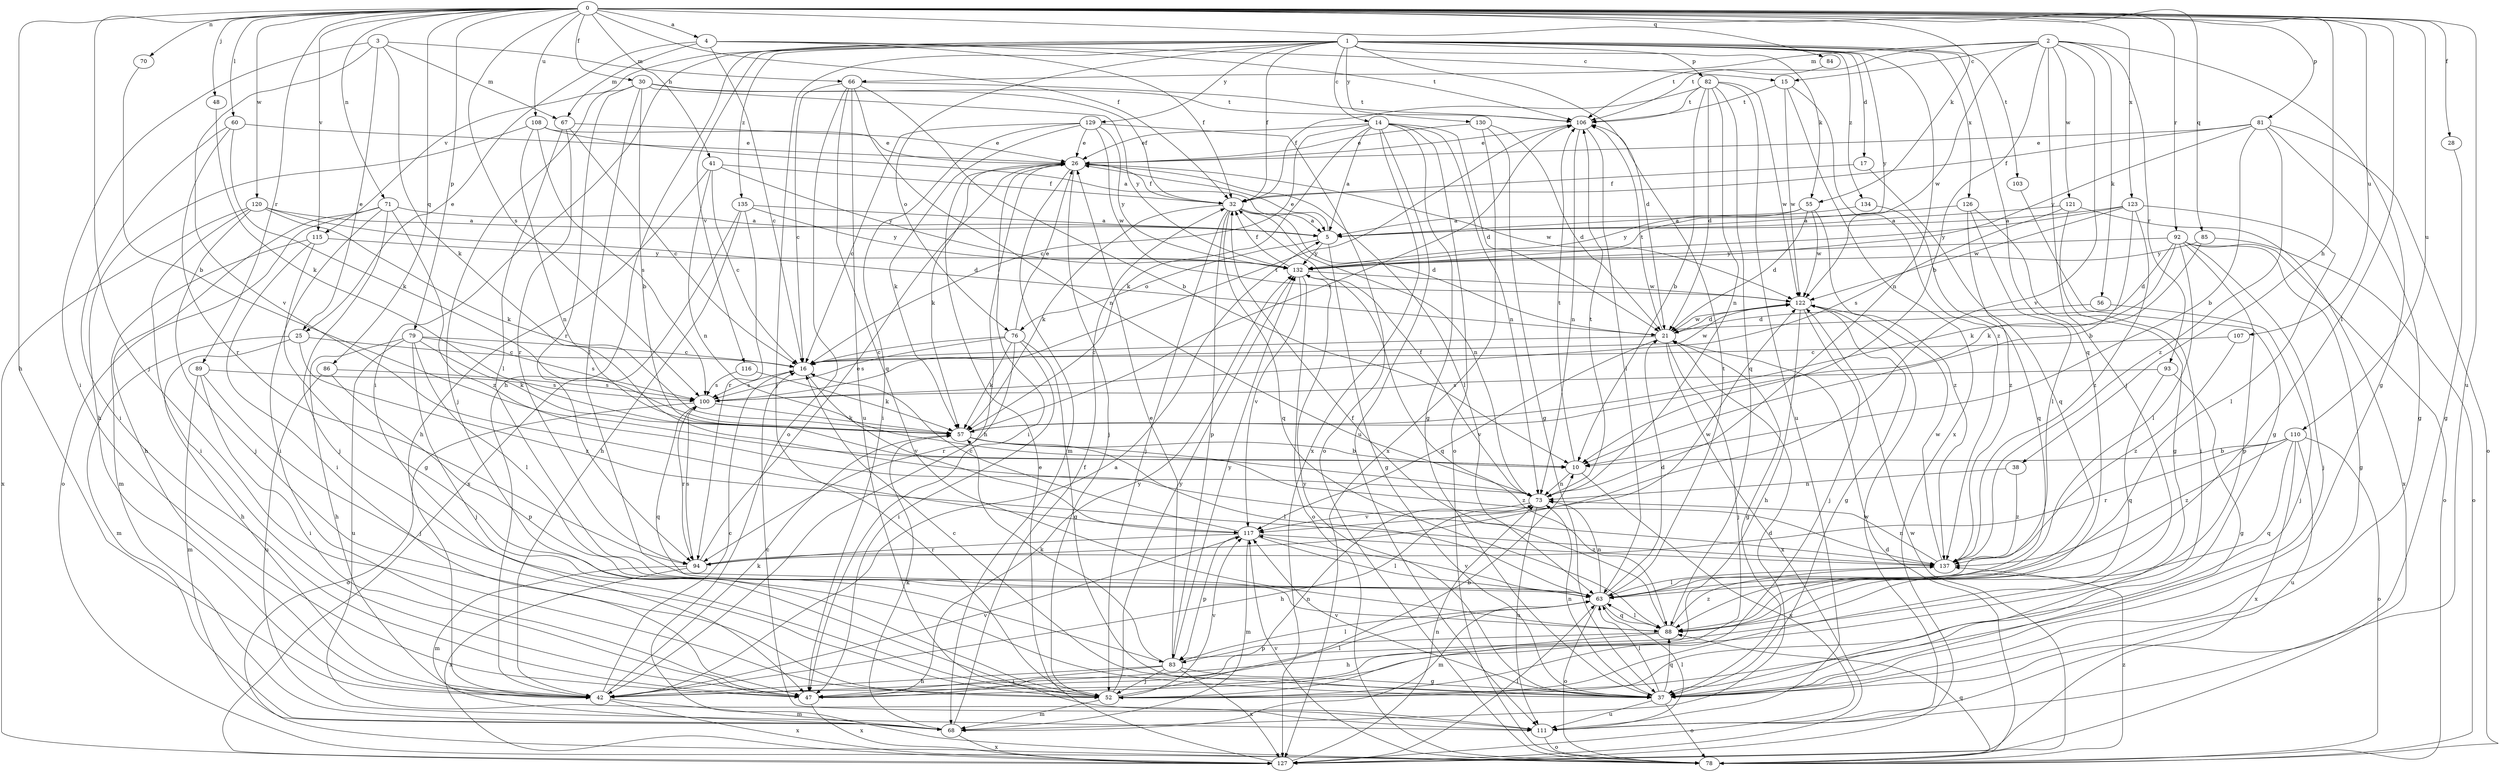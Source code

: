 strict digraph  {
0;
1;
2;
3;
4;
5;
10;
14;
15;
16;
17;
21;
25;
26;
28;
30;
32;
37;
38;
41;
42;
47;
48;
52;
55;
56;
57;
60;
63;
66;
67;
68;
70;
71;
73;
76;
78;
79;
81;
82;
83;
84;
85;
86;
88;
89;
92;
93;
94;
100;
103;
106;
107;
108;
110;
111;
115;
116;
117;
120;
121;
122;
123;
126;
127;
129;
130;
132;
134;
135;
137;
0 -> 4  [label=a];
0 -> 28  [label=f];
0 -> 30  [label=f];
0 -> 32  [label=f];
0 -> 38  [label=h];
0 -> 41  [label=h];
0 -> 42  [label=h];
0 -> 48  [label=j];
0 -> 52  [label=j];
0 -> 55  [label=k];
0 -> 60  [label=l];
0 -> 63  [label=l];
0 -> 70  [label=n];
0 -> 71  [label=n];
0 -> 79  [label=p];
0 -> 81  [label=p];
0 -> 84  [label=q];
0 -> 85  [label=q];
0 -> 86  [label=q];
0 -> 89  [label=r];
0 -> 92  [label=r];
0 -> 100  [label=s];
0 -> 107  [label=u];
0 -> 108  [label=u];
0 -> 110  [label=u];
0 -> 111  [label=u];
0 -> 115  [label=v];
0 -> 120  [label=w];
0 -> 123  [label=x];
1 -> 14  [label=c];
1 -> 17  [label=d];
1 -> 21  [label=d];
1 -> 32  [label=f];
1 -> 42  [label=h];
1 -> 47  [label=i];
1 -> 52  [label=j];
1 -> 55  [label=k];
1 -> 73  [label=n];
1 -> 76  [label=o];
1 -> 82  [label=p];
1 -> 88  [label=q];
1 -> 103  [label=t];
1 -> 115  [label=v];
1 -> 116  [label=v];
1 -> 126  [label=x];
1 -> 129  [label=y];
1 -> 130  [label=y];
1 -> 132  [label=y];
1 -> 134  [label=z];
1 -> 135  [label=z];
2 -> 10  [label=b];
2 -> 15  [label=c];
2 -> 37  [label=g];
2 -> 52  [label=j];
2 -> 56  [label=k];
2 -> 66  [label=m];
2 -> 93  [label=r];
2 -> 106  [label=t];
2 -> 117  [label=v];
2 -> 121  [label=w];
2 -> 122  [label=w];
3 -> 25  [label=e];
3 -> 47  [label=i];
3 -> 57  [label=k];
3 -> 66  [label=m];
3 -> 67  [label=m];
3 -> 117  [label=v];
4 -> 15  [label=c];
4 -> 16  [label=c];
4 -> 25  [label=e];
4 -> 32  [label=f];
4 -> 67  [label=m];
4 -> 106  [label=t];
5 -> 26  [label=e];
5 -> 37  [label=g];
5 -> 76  [label=o];
5 -> 132  [label=y];
10 -> 73  [label=n];
10 -> 106  [label=t];
10 -> 127  [label=x];
14 -> 5  [label=a];
14 -> 16  [label=c];
14 -> 21  [label=d];
14 -> 26  [label=e];
14 -> 37  [label=g];
14 -> 57  [label=k];
14 -> 73  [label=n];
14 -> 78  [label=o];
14 -> 111  [label=u];
14 -> 127  [label=x];
15 -> 106  [label=t];
15 -> 122  [label=w];
15 -> 127  [label=x];
15 -> 137  [label=z];
16 -> 100  [label=s];
16 -> 117  [label=v];
16 -> 122  [label=w];
17 -> 32  [label=f];
17 -> 88  [label=q];
21 -> 16  [label=c];
21 -> 37  [label=g];
21 -> 52  [label=j];
21 -> 106  [label=t];
21 -> 117  [label=v];
21 -> 122  [label=w];
21 -> 127  [label=x];
25 -> 16  [label=c];
25 -> 42  [label=h];
25 -> 68  [label=m];
25 -> 137  [label=z];
26 -> 32  [label=f];
26 -> 42  [label=h];
26 -> 47  [label=i];
26 -> 52  [label=j];
26 -> 57  [label=k];
26 -> 63  [label=l];
26 -> 68  [label=m];
26 -> 122  [label=w];
28 -> 37  [label=g];
30 -> 10  [label=b];
30 -> 32  [label=f];
30 -> 52  [label=j];
30 -> 63  [label=l];
30 -> 94  [label=r];
30 -> 106  [label=t];
30 -> 132  [label=y];
32 -> 5  [label=a];
32 -> 21  [label=d];
32 -> 52  [label=j];
32 -> 57  [label=k];
32 -> 73  [label=n];
32 -> 83  [label=p];
32 -> 88  [label=q];
37 -> 16  [label=c];
37 -> 63  [label=l];
37 -> 73  [label=n];
37 -> 78  [label=o];
37 -> 88  [label=q];
37 -> 111  [label=u];
37 -> 117  [label=v];
37 -> 132  [label=y];
38 -> 73  [label=n];
38 -> 137  [label=z];
41 -> 16  [label=c];
41 -> 32  [label=f];
41 -> 42  [label=h];
41 -> 73  [label=n];
41 -> 132  [label=y];
42 -> 5  [label=a];
42 -> 16  [label=c];
42 -> 57  [label=k];
42 -> 68  [label=m];
42 -> 117  [label=v];
42 -> 127  [label=x];
47 -> 63  [label=l];
47 -> 73  [label=n];
47 -> 127  [label=x];
47 -> 132  [label=y];
48 -> 57  [label=k];
52 -> 10  [label=b];
52 -> 68  [label=m];
52 -> 117  [label=v];
52 -> 132  [label=y];
55 -> 5  [label=a];
55 -> 21  [label=d];
55 -> 122  [label=w];
55 -> 132  [label=y];
55 -> 137  [label=z];
56 -> 21  [label=d];
56 -> 52  [label=j];
57 -> 10  [label=b];
57 -> 63  [label=l];
57 -> 106  [label=t];
57 -> 137  [label=z];
60 -> 26  [label=e];
60 -> 47  [label=i];
60 -> 57  [label=k];
60 -> 94  [label=r];
63 -> 21  [label=d];
63 -> 68  [label=m];
63 -> 73  [label=n];
63 -> 78  [label=o];
63 -> 88  [label=q];
63 -> 106  [label=t];
63 -> 117  [label=v];
66 -> 10  [label=b];
66 -> 16  [label=c];
66 -> 73  [label=n];
66 -> 78  [label=o];
66 -> 88  [label=q];
66 -> 106  [label=t];
66 -> 111  [label=u];
67 -> 16  [label=c];
67 -> 26  [label=e];
67 -> 63  [label=l];
67 -> 94  [label=r];
68 -> 21  [label=d];
68 -> 32  [label=f];
68 -> 57  [label=k];
68 -> 127  [label=x];
70 -> 10  [label=b];
71 -> 5  [label=a];
71 -> 42  [label=h];
71 -> 47  [label=i];
71 -> 52  [label=j];
71 -> 78  [label=o];
71 -> 137  [label=z];
73 -> 32  [label=f];
73 -> 42  [label=h];
73 -> 106  [label=t];
73 -> 111  [label=u];
73 -> 117  [label=v];
76 -> 16  [label=c];
76 -> 26  [label=e];
76 -> 37  [label=g];
76 -> 47  [label=i];
76 -> 57  [label=k];
76 -> 94  [label=r];
76 -> 100  [label=s];
78 -> 21  [label=d];
78 -> 88  [label=q];
78 -> 117  [label=v];
78 -> 122  [label=w];
78 -> 137  [label=z];
79 -> 16  [label=c];
79 -> 42  [label=h];
79 -> 52  [label=j];
79 -> 57  [label=k];
79 -> 63  [label=l];
79 -> 100  [label=s];
79 -> 111  [label=u];
81 -> 10  [label=b];
81 -> 26  [label=e];
81 -> 32  [label=f];
81 -> 37  [label=g];
81 -> 78  [label=o];
81 -> 132  [label=y];
81 -> 137  [label=z];
82 -> 10  [label=b];
82 -> 21  [label=d];
82 -> 32  [label=f];
82 -> 73  [label=n];
82 -> 88  [label=q];
82 -> 106  [label=t];
82 -> 111  [label=u];
82 -> 122  [label=w];
83 -> 26  [label=e];
83 -> 37  [label=g];
83 -> 42  [label=h];
83 -> 47  [label=i];
83 -> 52  [label=j];
83 -> 57  [label=k];
83 -> 63  [label=l];
83 -> 127  [label=x];
83 -> 132  [label=y];
84 -> 106  [label=t];
85 -> 57  [label=k];
85 -> 78  [label=o];
85 -> 132  [label=y];
86 -> 83  [label=p];
86 -> 100  [label=s];
86 -> 111  [label=u];
88 -> 32  [label=f];
88 -> 42  [label=h];
88 -> 63  [label=l];
88 -> 83  [label=p];
88 -> 137  [label=z];
89 -> 47  [label=i];
89 -> 52  [label=j];
89 -> 68  [label=m];
89 -> 100  [label=s];
92 -> 21  [label=d];
92 -> 37  [label=g];
92 -> 52  [label=j];
92 -> 57  [label=k];
92 -> 63  [label=l];
92 -> 78  [label=o];
92 -> 83  [label=p];
92 -> 132  [label=y];
93 -> 37  [label=g];
93 -> 88  [label=q];
93 -> 100  [label=s];
94 -> 26  [label=e];
94 -> 68  [label=m];
94 -> 100  [label=s];
94 -> 122  [label=w];
94 -> 127  [label=x];
100 -> 57  [label=k];
100 -> 78  [label=o];
100 -> 88  [label=q];
100 -> 94  [label=r];
100 -> 106  [label=t];
103 -> 37  [label=g];
106 -> 26  [label=e];
106 -> 63  [label=l];
106 -> 73  [label=n];
107 -> 16  [label=c];
107 -> 137  [label=z];
108 -> 5  [label=a];
108 -> 26  [label=e];
108 -> 42  [label=h];
108 -> 73  [label=n];
108 -> 100  [label=s];
110 -> 10  [label=b];
110 -> 78  [label=o];
110 -> 88  [label=q];
110 -> 94  [label=r];
110 -> 111  [label=u];
110 -> 127  [label=x];
110 -> 137  [label=z];
111 -> 16  [label=c];
111 -> 63  [label=l];
111 -> 78  [label=o];
111 -> 122  [label=w];
115 -> 37  [label=g];
115 -> 47  [label=i];
115 -> 68  [label=m];
115 -> 132  [label=y];
116 -> 57  [label=k];
116 -> 100  [label=s];
117 -> 16  [label=c];
117 -> 63  [label=l];
117 -> 68  [label=m];
117 -> 83  [label=p];
117 -> 94  [label=r];
117 -> 137  [label=z];
120 -> 5  [label=a];
120 -> 21  [label=d];
120 -> 47  [label=i];
120 -> 52  [label=j];
120 -> 57  [label=k];
120 -> 127  [label=x];
121 -> 5  [label=a];
121 -> 47  [label=i];
121 -> 100  [label=s];
121 -> 127  [label=x];
122 -> 21  [label=d];
122 -> 37  [label=g];
122 -> 42  [label=h];
122 -> 52  [label=j];
123 -> 5  [label=a];
123 -> 10  [label=b];
123 -> 63  [label=l];
123 -> 122  [label=w];
123 -> 132  [label=y];
123 -> 137  [label=z];
126 -> 5  [label=a];
126 -> 37  [label=g];
126 -> 63  [label=l];
126 -> 137  [label=z];
127 -> 26  [label=e];
127 -> 63  [label=l];
127 -> 73  [label=n];
129 -> 16  [label=c];
129 -> 26  [label=e];
129 -> 47  [label=i];
129 -> 57  [label=k];
129 -> 78  [label=o];
129 -> 122  [label=w];
129 -> 132  [label=y];
130 -> 21  [label=d];
130 -> 26  [label=e];
130 -> 37  [label=g];
130 -> 127  [label=x];
132 -> 32  [label=f];
132 -> 78  [label=o];
132 -> 88  [label=q];
132 -> 117  [label=v];
132 -> 122  [label=w];
134 -> 5  [label=a];
134 -> 88  [label=q];
135 -> 5  [label=a];
135 -> 42  [label=h];
135 -> 94  [label=r];
135 -> 127  [label=x];
135 -> 132  [label=y];
137 -> 63  [label=l];
137 -> 73  [label=n];
137 -> 122  [label=w];
}
